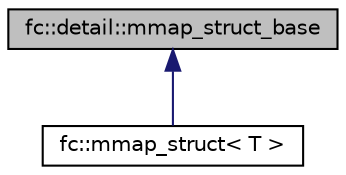 digraph "fc::detail::mmap_struct_base"
{
  edge [fontname="Helvetica",fontsize="10",labelfontname="Helvetica",labelfontsize="10"];
  node [fontname="Helvetica",fontsize="10",shape=record];
  Node0 [label="fc::detail::mmap_struct_base",height=0.2,width=0.4,color="black", fillcolor="grey75", style="filled", fontcolor="black"];
  Node0 -> Node1 [dir="back",color="midnightblue",fontsize="10",style="solid",fontname="Helvetica"];
  Node1 [label="fc::mmap_struct\< T \>",height=0.2,width=0.4,color="black", fillcolor="white", style="filled",URL="$classfc_1_1mmap__struct.html",tooltip="A struct that has been mapped from a file. "];
}
